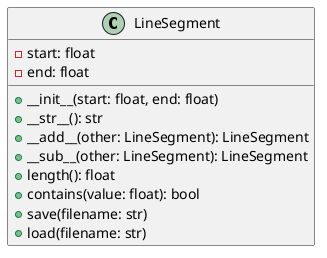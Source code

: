 @startuml
class LineSegment {
    - start: float
    - end: float
    + __init__(start: float, end: float)
    + __str__(): str
    + __add__(other: LineSegment): LineSegment
    + __sub__(other: LineSegment): LineSegment
    + length(): float
    + contains(value: float): bool
    + save(filename: str)
    + load(filename: str)
}
@enduml